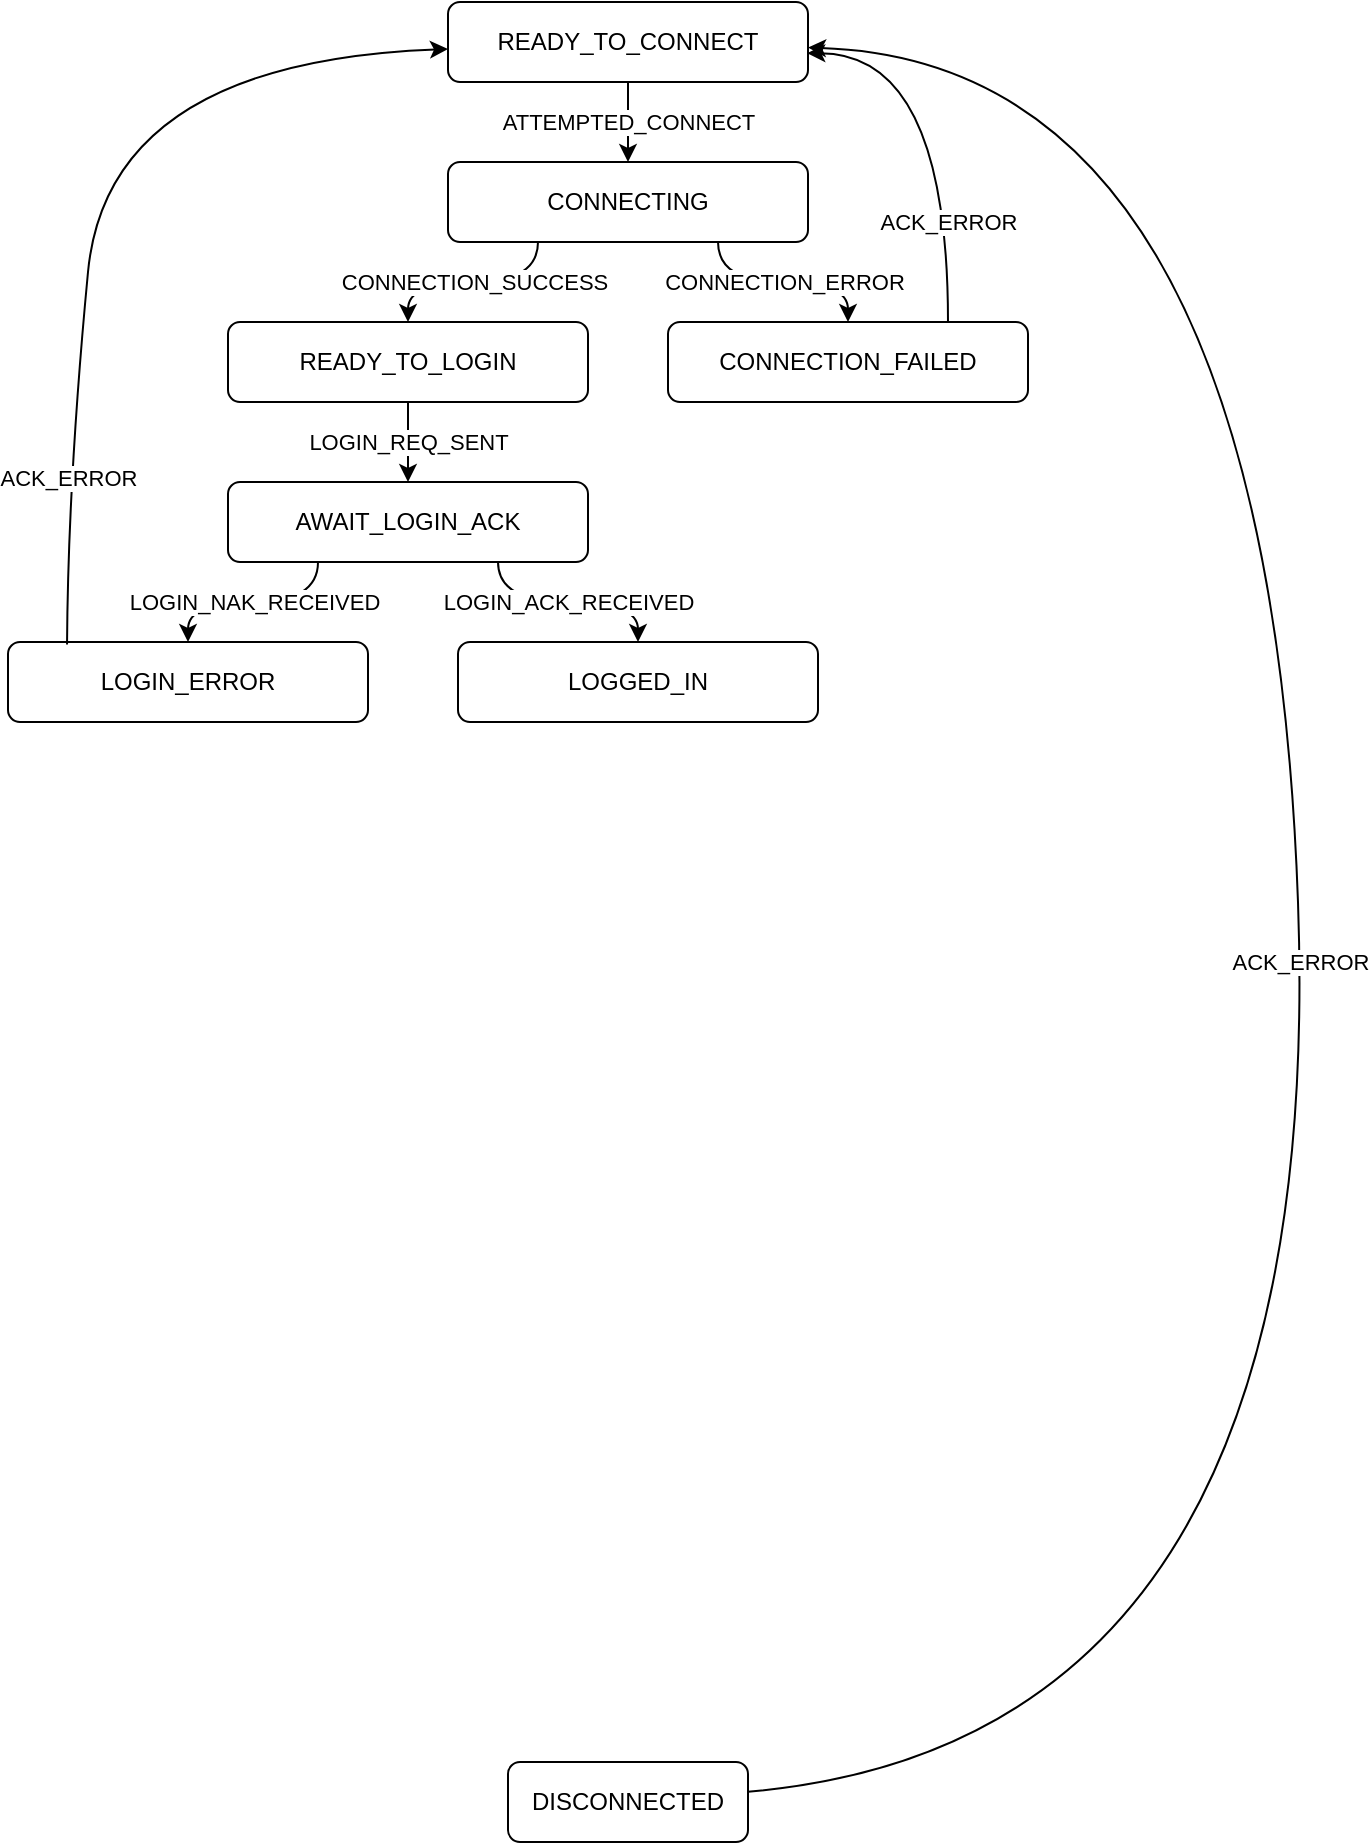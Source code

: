 <mxfile version="24.2.5" type="device">
  <diagram name="Page-1" id="l3brLB8d3vX8HoMqFhsw">
    <mxGraphModel dx="1247" dy="789" grid="1" gridSize="10" guides="1" tooltips="1" connect="1" arrows="1" fold="1" page="1" pageScale="1" pageWidth="850" pageHeight="1100" math="0" shadow="0">
      <root>
        <mxCell id="0" />
        <mxCell id="1" parent="0" />
        <mxCell id="3FA3rmhRZ6194OctTuVP-1" value="DISCONNECTED" style="rounded=1;whiteSpace=wrap;html=1;" vertex="1" parent="1">
          <mxGeometry x="360" y="960" width="120" height="40" as="geometry" />
        </mxCell>
        <mxCell id="3FA3rmhRZ6194OctTuVP-12" value="ATTEMPTED_CONNECT" style="edgeStyle=orthogonalEdgeStyle;rounded=0;orthogonalLoop=1;jettySize=auto;html=1;" edge="1" parent="1" source="3FA3rmhRZ6194OctTuVP-2" target="3FA3rmhRZ6194OctTuVP-6">
          <mxGeometry relative="1" as="geometry" />
        </mxCell>
        <mxCell id="3FA3rmhRZ6194OctTuVP-2" value="READY_TO_CONNECT" style="rounded=1;whiteSpace=wrap;html=1;" vertex="1" parent="1">
          <mxGeometry x="330" y="80" width="180" height="40" as="geometry" />
        </mxCell>
        <mxCell id="3FA3rmhRZ6194OctTuVP-5" value="ACK_ERROR" style="curved=1;endArrow=classic;html=1;rounded=0;" edge="1" parent="1" source="3FA3rmhRZ6194OctTuVP-1" target="3FA3rmhRZ6194OctTuVP-2">
          <mxGeometry width="50" height="50" relative="1" as="geometry">
            <mxPoint x="530" y="600" as="sourcePoint" />
            <mxPoint x="580" y="550" as="targetPoint" />
            <Array as="points">
              <mxPoint x="770" y="950" />
              <mxPoint x="740" y="110" />
            </Array>
          </mxGeometry>
        </mxCell>
        <mxCell id="3FA3rmhRZ6194OctTuVP-14" value="CONNECTION_ERROR" style="edgeStyle=orthogonalEdgeStyle;rounded=0;orthogonalLoop=1;jettySize=auto;html=1;curved=1;exitX=0.75;exitY=1;exitDx=0;exitDy=0;" edge="1" parent="1" source="3FA3rmhRZ6194OctTuVP-6" target="3FA3rmhRZ6194OctTuVP-13">
          <mxGeometry relative="1" as="geometry" />
        </mxCell>
        <mxCell id="3FA3rmhRZ6194OctTuVP-16" value="CONNECTION_SUCCESS" style="edgeStyle=orthogonalEdgeStyle;rounded=0;orthogonalLoop=1;jettySize=auto;html=1;curved=1;exitX=0.25;exitY=1;exitDx=0;exitDy=0;" edge="1" parent="1" source="3FA3rmhRZ6194OctTuVP-6" target="3FA3rmhRZ6194OctTuVP-7">
          <mxGeometry relative="1" as="geometry" />
        </mxCell>
        <mxCell id="3FA3rmhRZ6194OctTuVP-6" value="CONNECTING" style="rounded=1;whiteSpace=wrap;html=1;" vertex="1" parent="1">
          <mxGeometry x="330" y="160" width="180" height="40" as="geometry" />
        </mxCell>
        <mxCell id="3FA3rmhRZ6194OctTuVP-17" value="LOGIN_REQ_SENT" style="edgeStyle=orthogonalEdgeStyle;rounded=0;orthogonalLoop=1;jettySize=auto;html=1;curved=1;" edge="1" parent="1" source="3FA3rmhRZ6194OctTuVP-7" target="3FA3rmhRZ6194OctTuVP-8">
          <mxGeometry relative="1" as="geometry" />
        </mxCell>
        <mxCell id="3FA3rmhRZ6194OctTuVP-7" value="READY_TO_LOGIN" style="rounded=1;whiteSpace=wrap;html=1;" vertex="1" parent="1">
          <mxGeometry x="220" y="240" width="180" height="40" as="geometry" />
        </mxCell>
        <mxCell id="3FA3rmhRZ6194OctTuVP-19" value="LOGIN_ACK_RECEIVED" style="edgeStyle=orthogonalEdgeStyle;rounded=0;orthogonalLoop=1;jettySize=auto;html=1;curved=1;exitX=0.75;exitY=1;exitDx=0;exitDy=0;" edge="1" parent="1" source="3FA3rmhRZ6194OctTuVP-8" target="3FA3rmhRZ6194OctTuVP-9">
          <mxGeometry relative="1" as="geometry" />
        </mxCell>
        <mxCell id="3FA3rmhRZ6194OctTuVP-20" value="LOGIN_NAK_RECEIVED" style="edgeStyle=orthogonalEdgeStyle;rounded=0;orthogonalLoop=1;jettySize=auto;html=1;curved=1;exitX=0.25;exitY=1;exitDx=0;exitDy=0;" edge="1" parent="1" source="3FA3rmhRZ6194OctTuVP-8" target="3FA3rmhRZ6194OctTuVP-10">
          <mxGeometry relative="1" as="geometry" />
        </mxCell>
        <mxCell id="3FA3rmhRZ6194OctTuVP-8" value="AWAIT_LOGIN_ACK" style="rounded=1;whiteSpace=wrap;html=1;" vertex="1" parent="1">
          <mxGeometry x="220" y="320" width="180" height="40" as="geometry" />
        </mxCell>
        <mxCell id="3FA3rmhRZ6194OctTuVP-9" value="LOGGED_IN" style="rounded=1;whiteSpace=wrap;html=1;" vertex="1" parent="1">
          <mxGeometry x="335" y="400" width="180" height="40" as="geometry" />
        </mxCell>
        <mxCell id="3FA3rmhRZ6194OctTuVP-10" value="LOGIN_ERROR" style="rounded=1;whiteSpace=wrap;html=1;" vertex="1" parent="1">
          <mxGeometry x="110" y="400" width="180" height="40" as="geometry" />
        </mxCell>
        <mxCell id="3FA3rmhRZ6194OctTuVP-11" value="ACK_ERROR" style="curved=1;endArrow=classic;html=1;rounded=0;exitX=0.164;exitY=0.03;exitDx=0;exitDy=0;exitPerimeter=0;" edge="1" parent="1" source="3FA3rmhRZ6194OctTuVP-10" target="3FA3rmhRZ6194OctTuVP-2">
          <mxGeometry x="-0.641" width="50" height="50" relative="1" as="geometry">
            <mxPoint x="360" y="320" as="sourcePoint" />
            <mxPoint x="410" y="270" as="targetPoint" />
            <Array as="points">
              <mxPoint x="140" y="320" />
              <mxPoint x="160" y="110" />
            </Array>
            <mxPoint as="offset" />
          </mxGeometry>
        </mxCell>
        <mxCell id="3FA3rmhRZ6194OctTuVP-18" value="ACK_ERROR" style="edgeStyle=orthogonalEdgeStyle;rounded=0;orthogonalLoop=1;jettySize=auto;html=1;curved=1;entryX=0.998;entryY=0.64;entryDx=0;entryDy=0;entryPerimeter=0;" edge="1" parent="1" source="3FA3rmhRZ6194OctTuVP-13" target="3FA3rmhRZ6194OctTuVP-2">
          <mxGeometry x="-0.512" relative="1" as="geometry">
            <Array as="points">
              <mxPoint x="580" y="106" />
            </Array>
            <mxPoint as="offset" />
          </mxGeometry>
        </mxCell>
        <mxCell id="3FA3rmhRZ6194OctTuVP-13" value="CONNECTION_FAILED" style="rounded=1;whiteSpace=wrap;html=1;" vertex="1" parent="1">
          <mxGeometry x="440" y="240" width="180" height="40" as="geometry" />
        </mxCell>
      </root>
    </mxGraphModel>
  </diagram>
</mxfile>
